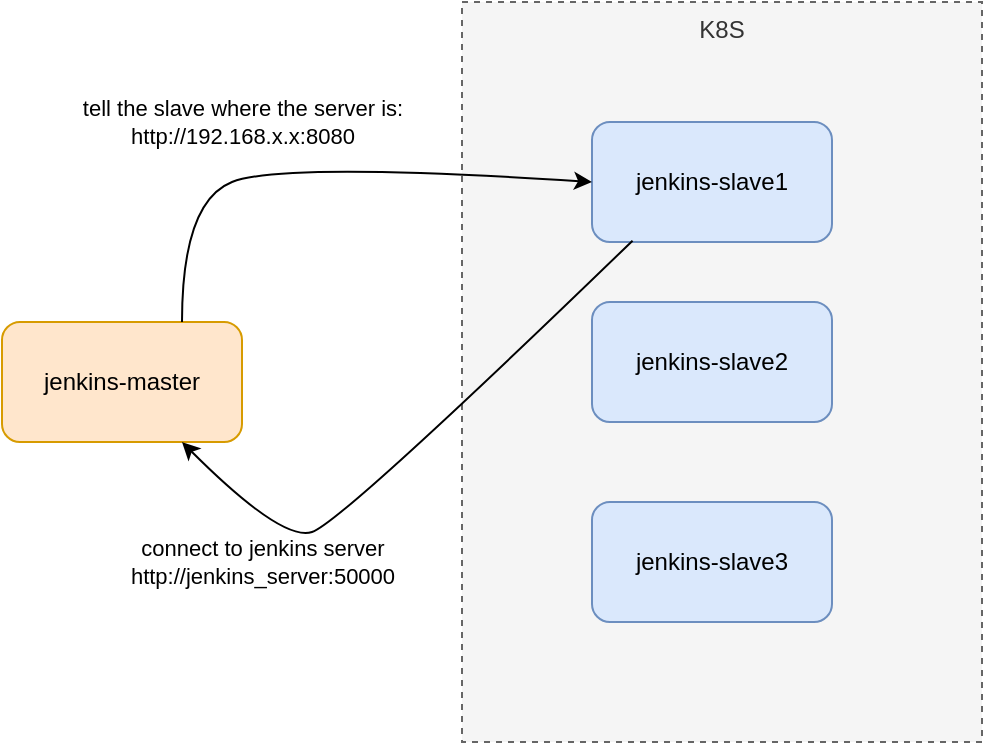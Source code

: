 <mxfile version="13.7.9" type="device"><diagram id="6dXdX0QNqTz42olXaY00" name="master-slave"><mxGraphModel dx="782" dy="497" grid="1" gridSize="10" guides="1" tooltips="1" connect="1" arrows="1" fold="1" page="1" pageScale="1" pageWidth="850" pageHeight="1100" math="0" shadow="0"><root><mxCell id="0"/><mxCell id="1" parent="0"/><mxCell id="6aTrFhkbsW0GTeHtUJTy-4" value="K8S" style="rounded=0;whiteSpace=wrap;html=1;dashed=1;fillColor=#f5f5f5;strokeColor=#666666;fontColor=#333333;verticalAlign=top;" vertex="1" parent="1"><mxGeometry x="300" y="30" width="260" height="370" as="geometry"/></mxCell><mxCell id="uGgZaeUKj6aa3HSrVaDt-1" value="jenkins-master" style="rounded=1;whiteSpace=wrap;html=1;fillColor=#ffe6cc;strokeColor=#d79b00;" parent="1" vertex="1"><mxGeometry x="70" y="190" width="120" height="60" as="geometry"/></mxCell><mxCell id="6aTrFhkbsW0GTeHtUJTy-1" value="jenkins-slave1" style="rounded=1;whiteSpace=wrap;html=1;fillColor=#dae8fc;strokeColor=#6c8ebf;" vertex="1" parent="1"><mxGeometry x="365" y="90" width="120" height="60" as="geometry"/></mxCell><mxCell id="6aTrFhkbsW0GTeHtUJTy-2" value="jenkins-slave2" style="rounded=1;whiteSpace=wrap;html=1;fillColor=#dae8fc;strokeColor=#6c8ebf;" vertex="1" parent="1"><mxGeometry x="365" y="180" width="120" height="60" as="geometry"/></mxCell><mxCell id="6aTrFhkbsW0GTeHtUJTy-3" value="jenkins-slave3" style="rounded=1;whiteSpace=wrap;html=1;fillColor=#dae8fc;strokeColor=#6c8ebf;" vertex="1" parent="1"><mxGeometry x="365" y="280" width="120" height="60" as="geometry"/></mxCell><mxCell id="6aTrFhkbsW0GTeHtUJTy-5" value="" style="curved=1;endArrow=classic;html=1;exitX=0.75;exitY=0;exitDx=0;exitDy=0;entryX=0;entryY=0.5;entryDx=0;entryDy=0;" edge="1" parent="1" source="uGgZaeUKj6aa3HSrVaDt-1" target="6aTrFhkbsW0GTeHtUJTy-1"><mxGeometry width="50" height="50" relative="1" as="geometry"><mxPoint x="210" y="160" as="sourcePoint"/><mxPoint x="260" y="110" as="targetPoint"/><Array as="points"><mxPoint x="160" y="130"/><mxPoint x="210" y="110"/></Array></mxGeometry></mxCell><mxCell id="6aTrFhkbsW0GTeHtUJTy-6" value="tell the slave where the server is:&lt;br&gt;http://192.168.x.x:8080" style="edgeLabel;html=1;align=center;verticalAlign=middle;resizable=0;points=[];" vertex="1" connectable="0" parent="6aTrFhkbsW0GTeHtUJTy-5"><mxGeometry x="-0.272" y="-4" relative="1" as="geometry"><mxPoint x="-6.77" y="-29.6" as="offset"/></mxGeometry></mxCell><mxCell id="6aTrFhkbsW0GTeHtUJTy-7" value="" style="curved=1;endArrow=classic;html=1;entryX=0.75;entryY=1;entryDx=0;entryDy=0;exitX=0.169;exitY=0.989;exitDx=0;exitDy=0;exitPerimeter=0;" edge="1" parent="1" source="6aTrFhkbsW0GTeHtUJTy-1" target="uGgZaeUKj6aa3HSrVaDt-1"><mxGeometry width="50" height="50" relative="1" as="geometry"><mxPoint x="210" y="350" as="sourcePoint"/><mxPoint x="260" y="300" as="targetPoint"/><Array as="points"><mxPoint x="240" y="290"/><mxPoint x="210" y="300"/></Array></mxGeometry></mxCell><mxCell id="6aTrFhkbsW0GTeHtUJTy-8" value="connect to jenkins server&lt;br&gt;http://jenkins_server:50000" style="edgeLabel;html=1;align=center;verticalAlign=middle;resizable=0;points=[];" vertex="1" connectable="0" parent="6aTrFhkbsW0GTeHtUJTy-7"><mxGeometry x="0.622" y="-8" relative="1" as="geometry"><mxPoint x="-6.35" y="24.96" as="offset"/></mxGeometry></mxCell></root></mxGraphModel></diagram></mxfile>